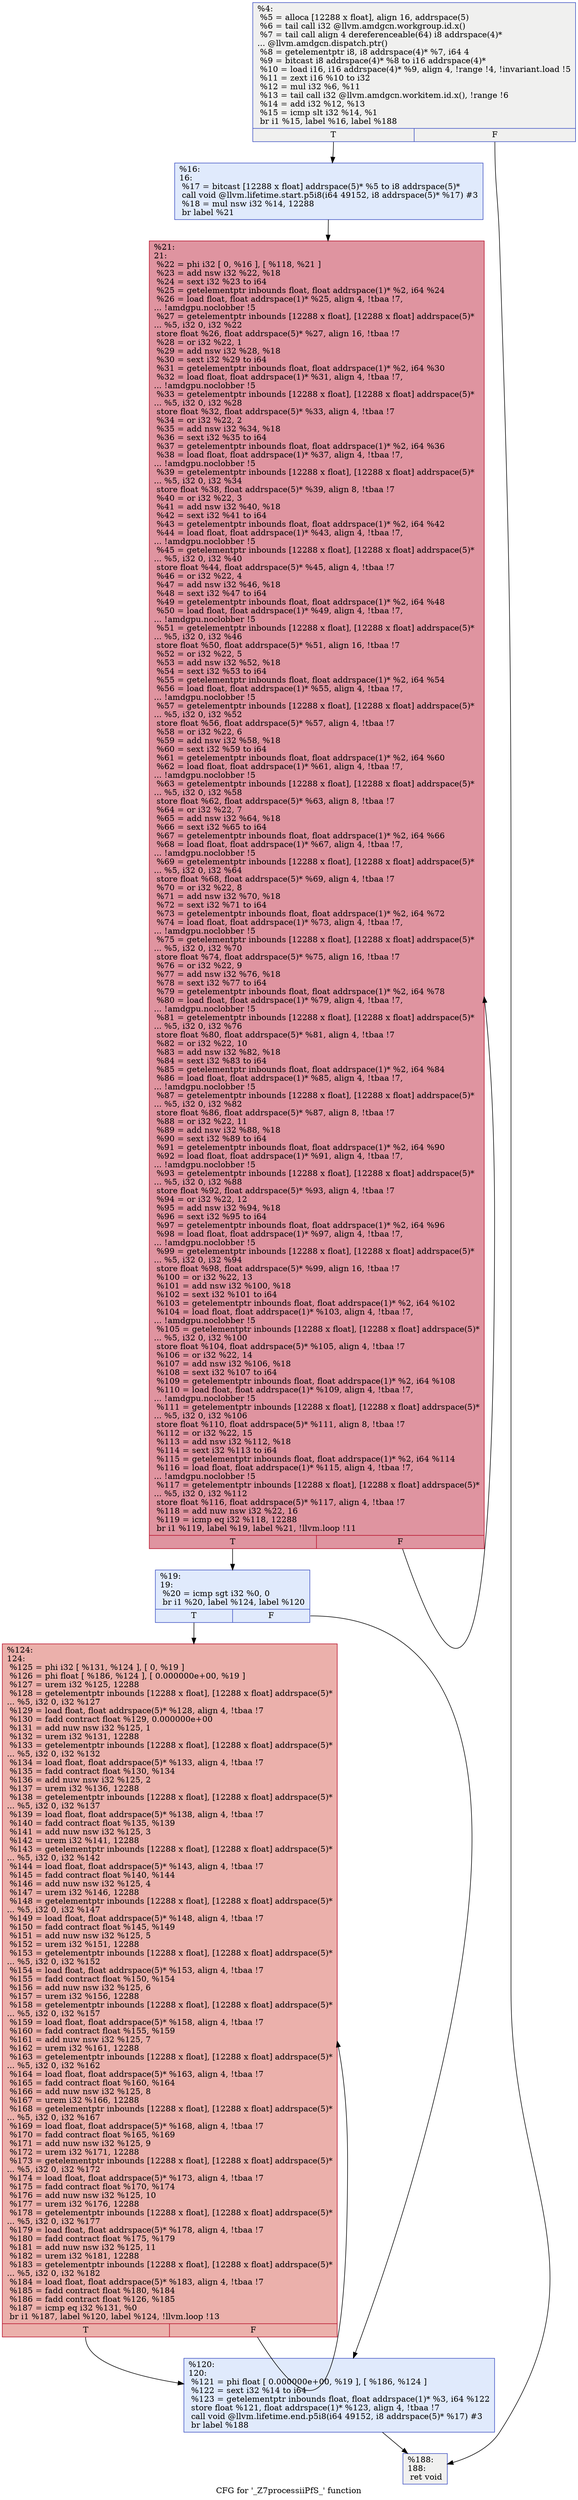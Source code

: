 digraph "CFG for '_Z7processiiPfS_' function" {
	label="CFG for '_Z7processiiPfS_' function";

	Node0x594bf80 [shape=record,color="#3d50c3ff", style=filled, fillcolor="#dedcdb70",label="{%4:\l  %5 = alloca [12288 x float], align 16, addrspace(5)\l  %6 = tail call i32 @llvm.amdgcn.workgroup.id.x()\l  %7 = tail call align 4 dereferenceable(64) i8 addrspace(4)*\l... @llvm.amdgcn.dispatch.ptr()\l  %8 = getelementptr i8, i8 addrspace(4)* %7, i64 4\l  %9 = bitcast i8 addrspace(4)* %8 to i16 addrspace(4)*\l  %10 = load i16, i16 addrspace(4)* %9, align 4, !range !4, !invariant.load !5\l  %11 = zext i16 %10 to i32\l  %12 = mul i32 %6, %11\l  %13 = tail call i32 @llvm.amdgcn.workitem.id.x(), !range !6\l  %14 = add i32 %12, %13\l  %15 = icmp slt i32 %14, %1\l  br i1 %15, label %16, label %188\l|{<s0>T|<s1>F}}"];
	Node0x594bf80:s0 -> Node0x594e550;
	Node0x594bf80:s1 -> Node0x594e5e0;
	Node0x594e550 [shape=record,color="#3d50c3ff", style=filled, fillcolor="#b9d0f970",label="{%16:\l16:                                               \l  %17 = bitcast [12288 x float] addrspace(5)* %5 to i8 addrspace(5)*\l  call void @llvm.lifetime.start.p5i8(i64 49152, i8 addrspace(5)* %17) #3\l  %18 = mul nsw i32 %14, 12288\l  br label %21\l}"];
	Node0x594e550 -> Node0x594ea10;
	Node0x594ead0 [shape=record,color="#3d50c3ff", style=filled, fillcolor="#b9d0f970",label="{%19:\l19:                                               \l  %20 = icmp sgt i32 %0, 0\l  br i1 %20, label %124, label %120\l|{<s0>T|<s1>F}}"];
	Node0x594ead0:s0 -> Node0x594ec20;
	Node0x594ead0:s1 -> Node0x594ec70;
	Node0x594ea10 [shape=record,color="#b70d28ff", style=filled, fillcolor="#b70d2870",label="{%21:\l21:                                               \l  %22 = phi i32 [ 0, %16 ], [ %118, %21 ]\l  %23 = add nsw i32 %22, %18\l  %24 = sext i32 %23 to i64\l  %25 = getelementptr inbounds float, float addrspace(1)* %2, i64 %24\l  %26 = load float, float addrspace(1)* %25, align 4, !tbaa !7,\l... !amdgpu.noclobber !5\l  %27 = getelementptr inbounds [12288 x float], [12288 x float] addrspace(5)*\l... %5, i32 0, i32 %22\l  store float %26, float addrspace(5)* %27, align 16, !tbaa !7\l  %28 = or i32 %22, 1\l  %29 = add nsw i32 %28, %18\l  %30 = sext i32 %29 to i64\l  %31 = getelementptr inbounds float, float addrspace(1)* %2, i64 %30\l  %32 = load float, float addrspace(1)* %31, align 4, !tbaa !7,\l... !amdgpu.noclobber !5\l  %33 = getelementptr inbounds [12288 x float], [12288 x float] addrspace(5)*\l... %5, i32 0, i32 %28\l  store float %32, float addrspace(5)* %33, align 4, !tbaa !7\l  %34 = or i32 %22, 2\l  %35 = add nsw i32 %34, %18\l  %36 = sext i32 %35 to i64\l  %37 = getelementptr inbounds float, float addrspace(1)* %2, i64 %36\l  %38 = load float, float addrspace(1)* %37, align 4, !tbaa !7,\l... !amdgpu.noclobber !5\l  %39 = getelementptr inbounds [12288 x float], [12288 x float] addrspace(5)*\l... %5, i32 0, i32 %34\l  store float %38, float addrspace(5)* %39, align 8, !tbaa !7\l  %40 = or i32 %22, 3\l  %41 = add nsw i32 %40, %18\l  %42 = sext i32 %41 to i64\l  %43 = getelementptr inbounds float, float addrspace(1)* %2, i64 %42\l  %44 = load float, float addrspace(1)* %43, align 4, !tbaa !7,\l... !amdgpu.noclobber !5\l  %45 = getelementptr inbounds [12288 x float], [12288 x float] addrspace(5)*\l... %5, i32 0, i32 %40\l  store float %44, float addrspace(5)* %45, align 4, !tbaa !7\l  %46 = or i32 %22, 4\l  %47 = add nsw i32 %46, %18\l  %48 = sext i32 %47 to i64\l  %49 = getelementptr inbounds float, float addrspace(1)* %2, i64 %48\l  %50 = load float, float addrspace(1)* %49, align 4, !tbaa !7,\l... !amdgpu.noclobber !5\l  %51 = getelementptr inbounds [12288 x float], [12288 x float] addrspace(5)*\l... %5, i32 0, i32 %46\l  store float %50, float addrspace(5)* %51, align 16, !tbaa !7\l  %52 = or i32 %22, 5\l  %53 = add nsw i32 %52, %18\l  %54 = sext i32 %53 to i64\l  %55 = getelementptr inbounds float, float addrspace(1)* %2, i64 %54\l  %56 = load float, float addrspace(1)* %55, align 4, !tbaa !7,\l... !amdgpu.noclobber !5\l  %57 = getelementptr inbounds [12288 x float], [12288 x float] addrspace(5)*\l... %5, i32 0, i32 %52\l  store float %56, float addrspace(5)* %57, align 4, !tbaa !7\l  %58 = or i32 %22, 6\l  %59 = add nsw i32 %58, %18\l  %60 = sext i32 %59 to i64\l  %61 = getelementptr inbounds float, float addrspace(1)* %2, i64 %60\l  %62 = load float, float addrspace(1)* %61, align 4, !tbaa !7,\l... !amdgpu.noclobber !5\l  %63 = getelementptr inbounds [12288 x float], [12288 x float] addrspace(5)*\l... %5, i32 0, i32 %58\l  store float %62, float addrspace(5)* %63, align 8, !tbaa !7\l  %64 = or i32 %22, 7\l  %65 = add nsw i32 %64, %18\l  %66 = sext i32 %65 to i64\l  %67 = getelementptr inbounds float, float addrspace(1)* %2, i64 %66\l  %68 = load float, float addrspace(1)* %67, align 4, !tbaa !7,\l... !amdgpu.noclobber !5\l  %69 = getelementptr inbounds [12288 x float], [12288 x float] addrspace(5)*\l... %5, i32 0, i32 %64\l  store float %68, float addrspace(5)* %69, align 4, !tbaa !7\l  %70 = or i32 %22, 8\l  %71 = add nsw i32 %70, %18\l  %72 = sext i32 %71 to i64\l  %73 = getelementptr inbounds float, float addrspace(1)* %2, i64 %72\l  %74 = load float, float addrspace(1)* %73, align 4, !tbaa !7,\l... !amdgpu.noclobber !5\l  %75 = getelementptr inbounds [12288 x float], [12288 x float] addrspace(5)*\l... %5, i32 0, i32 %70\l  store float %74, float addrspace(5)* %75, align 16, !tbaa !7\l  %76 = or i32 %22, 9\l  %77 = add nsw i32 %76, %18\l  %78 = sext i32 %77 to i64\l  %79 = getelementptr inbounds float, float addrspace(1)* %2, i64 %78\l  %80 = load float, float addrspace(1)* %79, align 4, !tbaa !7,\l... !amdgpu.noclobber !5\l  %81 = getelementptr inbounds [12288 x float], [12288 x float] addrspace(5)*\l... %5, i32 0, i32 %76\l  store float %80, float addrspace(5)* %81, align 4, !tbaa !7\l  %82 = or i32 %22, 10\l  %83 = add nsw i32 %82, %18\l  %84 = sext i32 %83 to i64\l  %85 = getelementptr inbounds float, float addrspace(1)* %2, i64 %84\l  %86 = load float, float addrspace(1)* %85, align 4, !tbaa !7,\l... !amdgpu.noclobber !5\l  %87 = getelementptr inbounds [12288 x float], [12288 x float] addrspace(5)*\l... %5, i32 0, i32 %82\l  store float %86, float addrspace(5)* %87, align 8, !tbaa !7\l  %88 = or i32 %22, 11\l  %89 = add nsw i32 %88, %18\l  %90 = sext i32 %89 to i64\l  %91 = getelementptr inbounds float, float addrspace(1)* %2, i64 %90\l  %92 = load float, float addrspace(1)* %91, align 4, !tbaa !7,\l... !amdgpu.noclobber !5\l  %93 = getelementptr inbounds [12288 x float], [12288 x float] addrspace(5)*\l... %5, i32 0, i32 %88\l  store float %92, float addrspace(5)* %93, align 4, !tbaa !7\l  %94 = or i32 %22, 12\l  %95 = add nsw i32 %94, %18\l  %96 = sext i32 %95 to i64\l  %97 = getelementptr inbounds float, float addrspace(1)* %2, i64 %96\l  %98 = load float, float addrspace(1)* %97, align 4, !tbaa !7,\l... !amdgpu.noclobber !5\l  %99 = getelementptr inbounds [12288 x float], [12288 x float] addrspace(5)*\l... %5, i32 0, i32 %94\l  store float %98, float addrspace(5)* %99, align 16, !tbaa !7\l  %100 = or i32 %22, 13\l  %101 = add nsw i32 %100, %18\l  %102 = sext i32 %101 to i64\l  %103 = getelementptr inbounds float, float addrspace(1)* %2, i64 %102\l  %104 = load float, float addrspace(1)* %103, align 4, !tbaa !7,\l... !amdgpu.noclobber !5\l  %105 = getelementptr inbounds [12288 x float], [12288 x float] addrspace(5)*\l... %5, i32 0, i32 %100\l  store float %104, float addrspace(5)* %105, align 4, !tbaa !7\l  %106 = or i32 %22, 14\l  %107 = add nsw i32 %106, %18\l  %108 = sext i32 %107 to i64\l  %109 = getelementptr inbounds float, float addrspace(1)* %2, i64 %108\l  %110 = load float, float addrspace(1)* %109, align 4, !tbaa !7,\l... !amdgpu.noclobber !5\l  %111 = getelementptr inbounds [12288 x float], [12288 x float] addrspace(5)*\l... %5, i32 0, i32 %106\l  store float %110, float addrspace(5)* %111, align 8, !tbaa !7\l  %112 = or i32 %22, 15\l  %113 = add nsw i32 %112, %18\l  %114 = sext i32 %113 to i64\l  %115 = getelementptr inbounds float, float addrspace(1)* %2, i64 %114\l  %116 = load float, float addrspace(1)* %115, align 4, !tbaa !7,\l... !amdgpu.noclobber !5\l  %117 = getelementptr inbounds [12288 x float], [12288 x float] addrspace(5)*\l... %5, i32 0, i32 %112\l  store float %116, float addrspace(5)* %117, align 4, !tbaa !7\l  %118 = add nuw nsw i32 %22, 16\l  %119 = icmp eq i32 %118, 12288\l  br i1 %119, label %19, label %21, !llvm.loop !11\l|{<s0>T|<s1>F}}"];
	Node0x594ea10:s0 -> Node0x594ead0;
	Node0x594ea10:s1 -> Node0x594ea10;
	Node0x594ec70 [shape=record,color="#3d50c3ff", style=filled, fillcolor="#b9d0f970",label="{%120:\l120:                                              \l  %121 = phi float [ 0.000000e+00, %19 ], [ %186, %124 ]\l  %122 = sext i32 %14 to i64\l  %123 = getelementptr inbounds float, float addrspace(1)* %3, i64 %122\l  store float %121, float addrspace(1)* %123, align 4, !tbaa !7\l  call void @llvm.lifetime.end.p5i8(i64 49152, i8 addrspace(5)* %17) #3\l  br label %188\l}"];
	Node0x594ec70 -> Node0x594e5e0;
	Node0x594ec20 [shape=record,color="#b70d28ff", style=filled, fillcolor="#d24b4070",label="{%124:\l124:                                              \l  %125 = phi i32 [ %131, %124 ], [ 0, %19 ]\l  %126 = phi float [ %186, %124 ], [ 0.000000e+00, %19 ]\l  %127 = urem i32 %125, 12288\l  %128 = getelementptr inbounds [12288 x float], [12288 x float] addrspace(5)*\l... %5, i32 0, i32 %127\l  %129 = load float, float addrspace(5)* %128, align 4, !tbaa !7\l  %130 = fadd contract float %129, 0.000000e+00\l  %131 = add nuw nsw i32 %125, 1\l  %132 = urem i32 %131, 12288\l  %133 = getelementptr inbounds [12288 x float], [12288 x float] addrspace(5)*\l... %5, i32 0, i32 %132\l  %134 = load float, float addrspace(5)* %133, align 4, !tbaa !7\l  %135 = fadd contract float %130, %134\l  %136 = add nuw nsw i32 %125, 2\l  %137 = urem i32 %136, 12288\l  %138 = getelementptr inbounds [12288 x float], [12288 x float] addrspace(5)*\l... %5, i32 0, i32 %137\l  %139 = load float, float addrspace(5)* %138, align 4, !tbaa !7\l  %140 = fadd contract float %135, %139\l  %141 = add nuw nsw i32 %125, 3\l  %142 = urem i32 %141, 12288\l  %143 = getelementptr inbounds [12288 x float], [12288 x float] addrspace(5)*\l... %5, i32 0, i32 %142\l  %144 = load float, float addrspace(5)* %143, align 4, !tbaa !7\l  %145 = fadd contract float %140, %144\l  %146 = add nuw nsw i32 %125, 4\l  %147 = urem i32 %146, 12288\l  %148 = getelementptr inbounds [12288 x float], [12288 x float] addrspace(5)*\l... %5, i32 0, i32 %147\l  %149 = load float, float addrspace(5)* %148, align 4, !tbaa !7\l  %150 = fadd contract float %145, %149\l  %151 = add nuw nsw i32 %125, 5\l  %152 = urem i32 %151, 12288\l  %153 = getelementptr inbounds [12288 x float], [12288 x float] addrspace(5)*\l... %5, i32 0, i32 %152\l  %154 = load float, float addrspace(5)* %153, align 4, !tbaa !7\l  %155 = fadd contract float %150, %154\l  %156 = add nuw nsw i32 %125, 6\l  %157 = urem i32 %156, 12288\l  %158 = getelementptr inbounds [12288 x float], [12288 x float] addrspace(5)*\l... %5, i32 0, i32 %157\l  %159 = load float, float addrspace(5)* %158, align 4, !tbaa !7\l  %160 = fadd contract float %155, %159\l  %161 = add nuw nsw i32 %125, 7\l  %162 = urem i32 %161, 12288\l  %163 = getelementptr inbounds [12288 x float], [12288 x float] addrspace(5)*\l... %5, i32 0, i32 %162\l  %164 = load float, float addrspace(5)* %163, align 4, !tbaa !7\l  %165 = fadd contract float %160, %164\l  %166 = add nuw nsw i32 %125, 8\l  %167 = urem i32 %166, 12288\l  %168 = getelementptr inbounds [12288 x float], [12288 x float] addrspace(5)*\l... %5, i32 0, i32 %167\l  %169 = load float, float addrspace(5)* %168, align 4, !tbaa !7\l  %170 = fadd contract float %165, %169\l  %171 = add nuw nsw i32 %125, 9\l  %172 = urem i32 %171, 12288\l  %173 = getelementptr inbounds [12288 x float], [12288 x float] addrspace(5)*\l... %5, i32 0, i32 %172\l  %174 = load float, float addrspace(5)* %173, align 4, !tbaa !7\l  %175 = fadd contract float %170, %174\l  %176 = add nuw nsw i32 %125, 10\l  %177 = urem i32 %176, 12288\l  %178 = getelementptr inbounds [12288 x float], [12288 x float] addrspace(5)*\l... %5, i32 0, i32 %177\l  %179 = load float, float addrspace(5)* %178, align 4, !tbaa !7\l  %180 = fadd contract float %175, %179\l  %181 = add nuw nsw i32 %125, 11\l  %182 = urem i32 %181, 12288\l  %183 = getelementptr inbounds [12288 x float], [12288 x float] addrspace(5)*\l... %5, i32 0, i32 %182\l  %184 = load float, float addrspace(5)* %183, align 4, !tbaa !7\l  %185 = fadd contract float %180, %184\l  %186 = fadd contract float %126, %185\l  %187 = icmp eq i32 %131, %0\l  br i1 %187, label %120, label %124, !llvm.loop !13\l|{<s0>T|<s1>F}}"];
	Node0x594ec20:s0 -> Node0x594ec70;
	Node0x594ec20:s1 -> Node0x594ec20;
	Node0x594e5e0 [shape=record,color="#3d50c3ff", style=filled, fillcolor="#dedcdb70",label="{%188:\l188:                                              \l  ret void\l}"];
}
